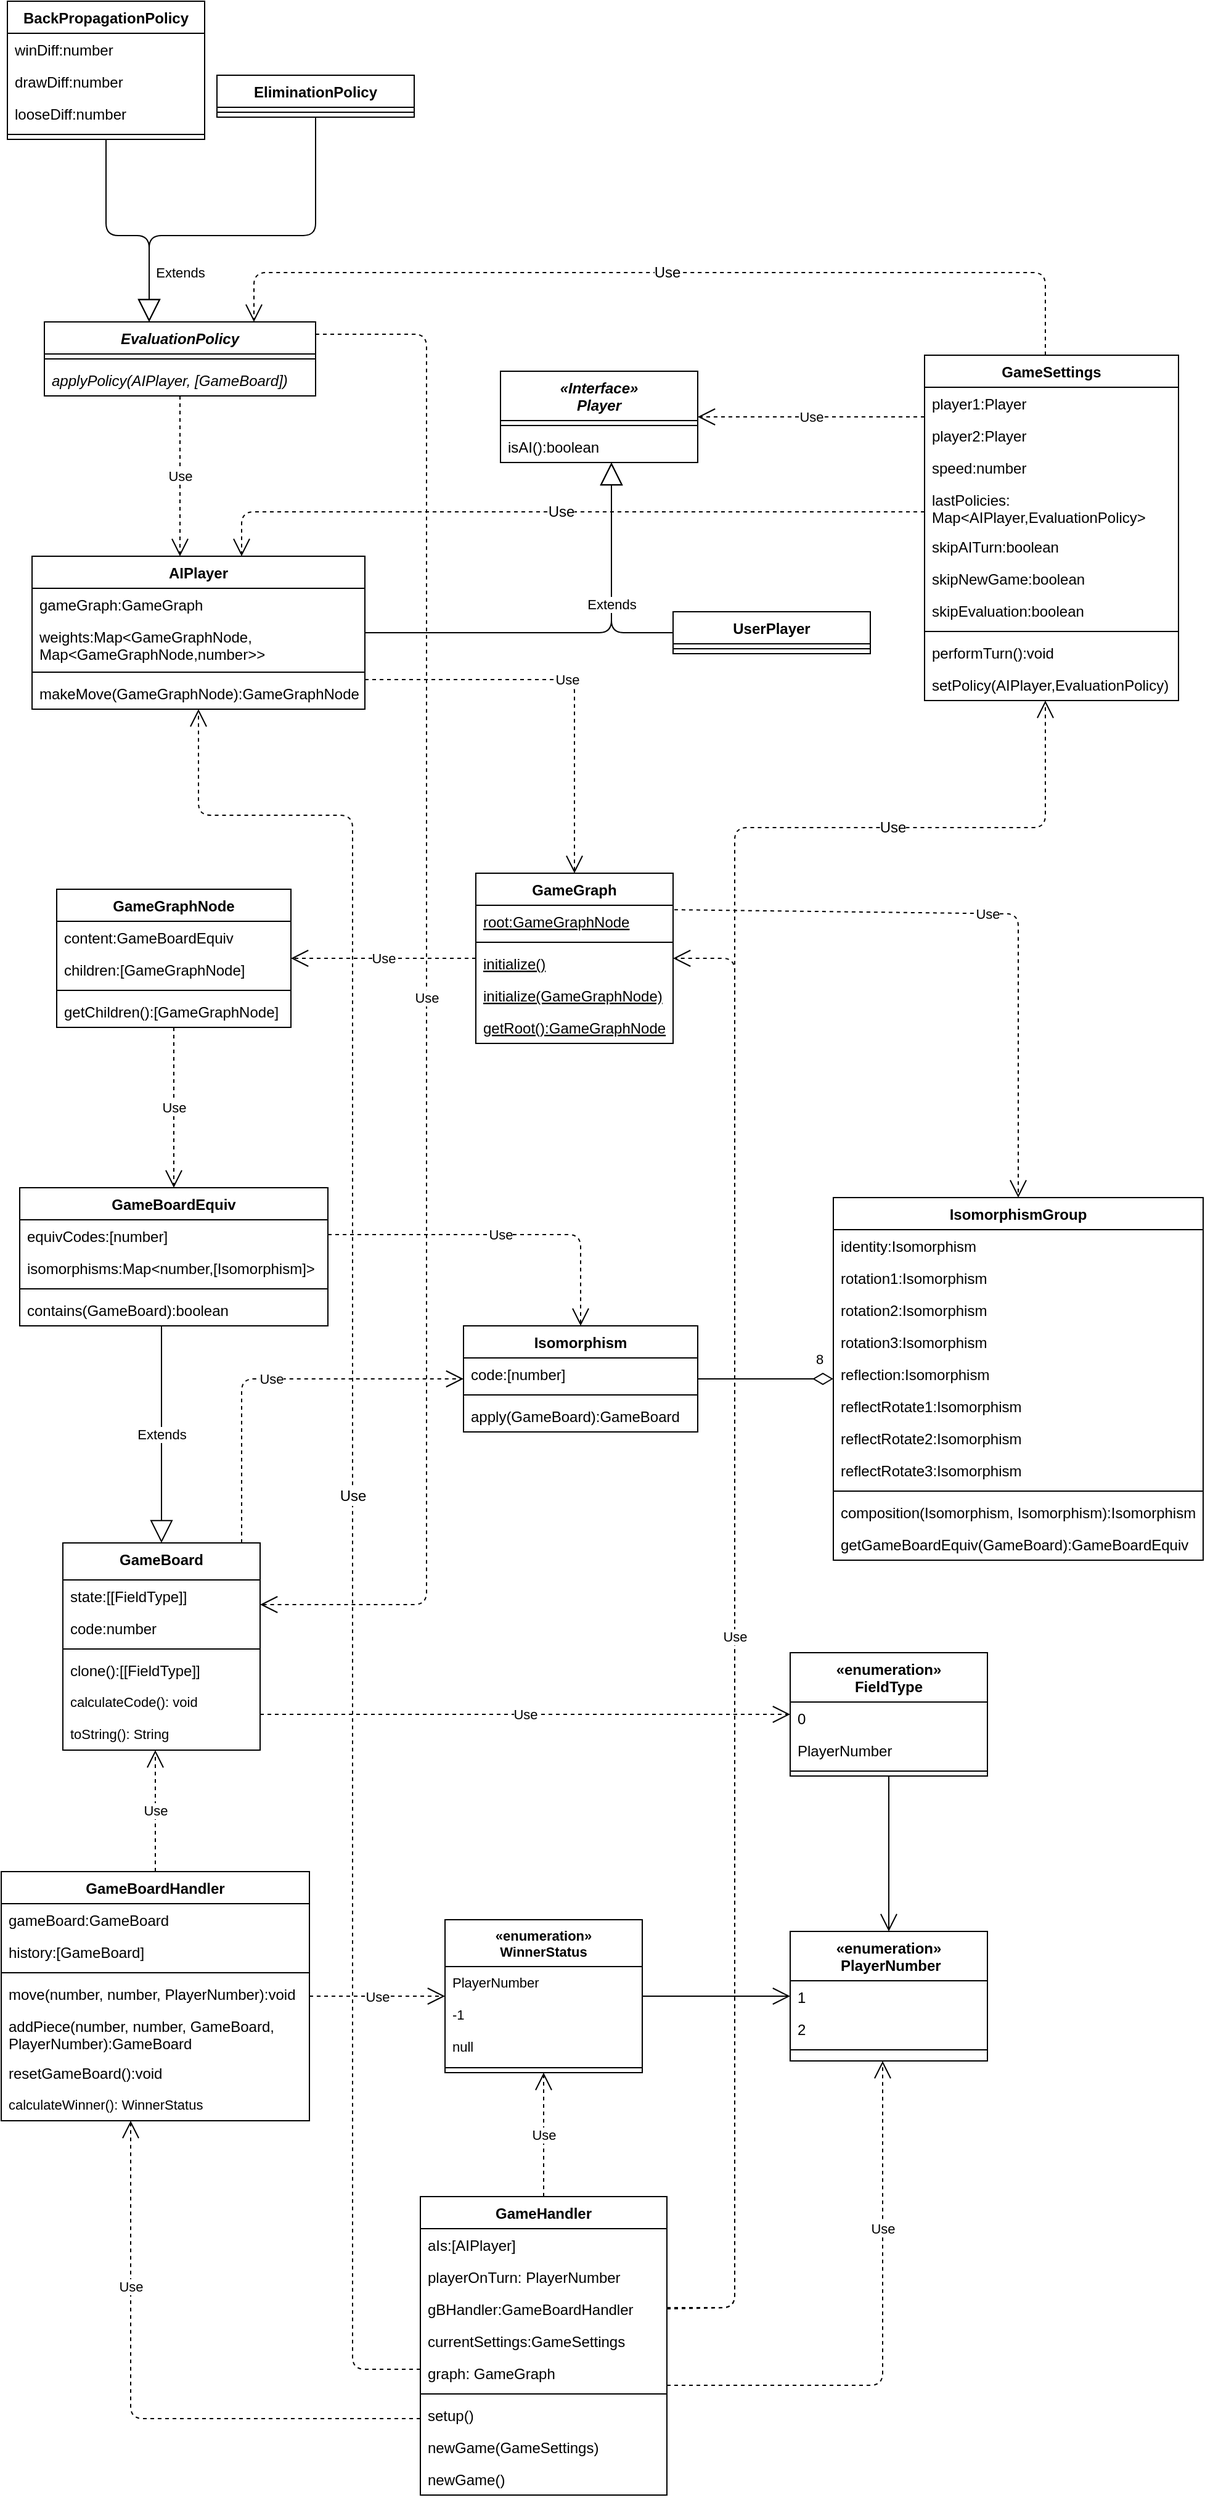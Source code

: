 <mxfile>
    <diagram id="C5RBs43oDa-KdzZeNtuy" name="Page-1">
        <mxGraphModel dx="1131" dy="623" grid="1" gridSize="10" guides="1" tooltips="1" connect="1" arrows="1" fold="1" page="1" pageScale="1" pageWidth="1000" pageHeight="1169" math="0" shadow="0">
            <root>
                <mxCell id="WIyWlLk6GJQsqaUBKTNV-0"/>
                <mxCell id="WIyWlLk6GJQsqaUBKTNV-1" parent="WIyWlLk6GJQsqaUBKTNV-0"/>
                <mxCell id="5" value="GameBoard" style="swimlane;fontStyle=1;align=center;verticalAlign=top;childLayout=stackLayout;horizontal=1;startSize=30;horizontalStack=0;resizeParent=1;resizeLast=0;collapsible=1;marginBottom=0;rounded=0;shadow=0;strokeWidth=1;" parent="WIyWlLk6GJQsqaUBKTNV-1" vertex="1">
                    <mxGeometry x="65" y="1280" width="160" height="168" as="geometry">
                        <mxRectangle x="120" y="360" width="160" height="26" as="alternateBounds"/>
                    </mxGeometry>
                </mxCell>
                <mxCell id="6" value="state:[[FieldType]]" style="text;align=left;verticalAlign=top;spacingLeft=4;spacingRight=4;overflow=hidden;rotatable=0;points=[[0,0.5],[1,0.5]];portConstraint=eastwest;rounded=0;" parent="5" vertex="1">
                    <mxGeometry y="30" width="160" height="26" as="geometry"/>
                </mxCell>
                <mxCell id="7" value="code:number" style="text;align=left;verticalAlign=top;spacingLeft=4;spacingRight=4;overflow=hidden;rotatable=0;points=[[0,0.5],[1,0.5]];portConstraint=eastwest;rounded=0;shadow=0;html=0;" parent="5" vertex="1">
                    <mxGeometry y="56" width="160" height="26" as="geometry"/>
                </mxCell>
                <mxCell id="8" value="" style="line;html=1;strokeWidth=1;align=left;verticalAlign=middle;spacingTop=-1;spacingLeft=3;spacingRight=3;rotatable=0;labelPosition=right;points=[];portConstraint=eastwest;rounded=0;" parent="5" vertex="1">
                    <mxGeometry y="82" width="160" height="8" as="geometry"/>
                </mxCell>
                <mxCell id="9" value="clone():[[FieldType]]" style="text;align=left;verticalAlign=top;spacingLeft=4;spacingRight=4;overflow=hidden;rotatable=0;points=[[0,0.5],[1,0.5]];portConstraint=eastwest;fontStyle=0;rounded=0;" parent="5" vertex="1">
                    <mxGeometry y="90" width="160" height="26" as="geometry"/>
                </mxCell>
                <mxCell id="82" value="calculateCode(): void" style="text;strokeColor=none;fillColor=none;align=left;verticalAlign=top;spacingLeft=4;spacingRight=4;overflow=hidden;rotatable=0;points=[[0,0.5],[1,0.5]];portConstraint=eastwest;fontFamily=Helvetica;fontSize=11;fontColor=default;rounded=0;" parent="5" vertex="1">
                    <mxGeometry y="116" width="160" height="26" as="geometry"/>
                </mxCell>
                <mxCell id="83" value="toString(): String" style="text;strokeColor=none;fillColor=none;align=left;verticalAlign=top;spacingLeft=4;spacingRight=4;overflow=hidden;rotatable=0;points=[[0,0.5],[1,0.5]];portConstraint=eastwest;fontFamily=Helvetica;fontSize=11;fontColor=default;rounded=0;" parent="5" vertex="1">
                    <mxGeometry y="142" width="160" height="26" as="geometry"/>
                </mxCell>
                <mxCell id="10" value="GameBoardHandler" style="swimlane;fontStyle=1;align=center;verticalAlign=top;childLayout=stackLayout;horizontal=1;startSize=26;horizontalStack=0;resizeParent=1;resizeLast=0;collapsible=1;marginBottom=0;rounded=0;shadow=0;strokeWidth=1;" parent="WIyWlLk6GJQsqaUBKTNV-1" vertex="1">
                    <mxGeometry x="15" y="1546.5" width="250" height="202" as="geometry">
                        <mxRectangle x="120" y="360" width="160" height="26" as="alternateBounds"/>
                    </mxGeometry>
                </mxCell>
                <mxCell id="11" value="gameBoard:GameBoard" style="text;align=left;verticalAlign=top;spacingLeft=4;spacingRight=4;overflow=hidden;rotatable=0;points=[[0,0.5],[1,0.5]];portConstraint=eastwest;rounded=0;" parent="10" vertex="1">
                    <mxGeometry y="26" width="250" height="26" as="geometry"/>
                </mxCell>
                <mxCell id="12" value="history:[GameBoard]" style="text;align=left;verticalAlign=top;spacingLeft=4;spacingRight=4;overflow=hidden;rotatable=0;points=[[0,0.5],[1,0.5]];portConstraint=eastwest;rounded=0;shadow=0;html=0;" parent="10" vertex="1">
                    <mxGeometry y="52" width="250" height="26" as="geometry"/>
                </mxCell>
                <mxCell id="13" value="" style="line;html=1;strokeWidth=1;align=left;verticalAlign=middle;spacingTop=-1;spacingLeft=3;spacingRight=3;rotatable=0;labelPosition=right;points=[];portConstraint=eastwest;rounded=0;" parent="10" vertex="1">
                    <mxGeometry y="78" width="250" height="8" as="geometry"/>
                </mxCell>
                <mxCell id="14" value="move(number, number, PlayerNumber):void" style="text;align=left;verticalAlign=top;spacingLeft=4;spacingRight=4;overflow=hidden;rotatable=0;points=[[0,0.5],[1,0.5]];portConstraint=eastwest;fontStyle=0;rounded=0;" parent="10" vertex="1">
                    <mxGeometry y="86" width="250" height="26" as="geometry"/>
                </mxCell>
                <mxCell id="37" value="addPiece(number, number, GameBoard, &#10;PlayerNumber):GameBoard" style="text;strokeColor=none;fillColor=none;align=left;verticalAlign=top;spacingLeft=4;spacingRight=4;overflow=hidden;rotatable=0;points=[[0,0.5],[1,0.5]];portConstraint=eastwest;rounded=0;" parent="10" vertex="1">
                    <mxGeometry y="112" width="250" height="38" as="geometry"/>
                </mxCell>
                <mxCell id="38" value="resetGameBoard():void" style="text;strokeColor=none;fillColor=none;align=left;verticalAlign=top;spacingLeft=4;spacingRight=4;overflow=hidden;rotatable=0;points=[[0,0.5],[1,0.5]];portConstraint=eastwest;rounded=0;" parent="10" vertex="1">
                    <mxGeometry y="150" width="250" height="26" as="geometry"/>
                </mxCell>
                <mxCell id="84" value="calculateWinner(): WinnerStatus" style="text;strokeColor=none;fillColor=none;align=left;verticalAlign=top;spacingLeft=4;spacingRight=4;overflow=hidden;rotatable=0;points=[[0,0.5],[1,0.5]];portConstraint=eastwest;fontFamily=Helvetica;fontSize=11;fontColor=default;rounded=0;" parent="10" vertex="1">
                    <mxGeometry y="176" width="250" height="26" as="geometry"/>
                </mxCell>
                <mxCell id="21" value="«enumeration»&#10; PlayerNumber" style="swimlane;fontStyle=1;align=center;verticalAlign=top;childLayout=stackLayout;horizontal=1;startSize=40;horizontalStack=0;resizeParent=1;resizeLast=0;collapsible=1;marginBottom=0;rounded=0;shadow=0;strokeWidth=1;" parent="WIyWlLk6GJQsqaUBKTNV-1" vertex="1">
                    <mxGeometry x="655" y="1595" width="160" height="105" as="geometry">
                        <mxRectangle x="120" y="360" width="160" height="26" as="alternateBounds"/>
                    </mxGeometry>
                </mxCell>
                <mxCell id="22" value="1" style="text;align=left;verticalAlign=top;spacingLeft=4;spacingRight=4;overflow=hidden;rotatable=0;points=[[0,0.5],[1,0.5]];portConstraint=eastwest;rounded=0;" parent="21" vertex="1">
                    <mxGeometry y="40" width="160" height="26" as="geometry"/>
                </mxCell>
                <mxCell id="23" value="2" style="text;align=left;verticalAlign=top;spacingLeft=4;spacingRight=4;overflow=hidden;rotatable=0;points=[[0,0.5],[1,0.5]];portConstraint=eastwest;rounded=0;shadow=0;html=0;" parent="21" vertex="1">
                    <mxGeometry y="66" width="160" height="26" as="geometry"/>
                </mxCell>
                <mxCell id="24" value="" style="line;html=1;strokeWidth=1;align=left;verticalAlign=middle;spacingTop=-1;spacingLeft=3;spacingRight=3;rotatable=0;labelPosition=right;points=[];portConstraint=eastwest;rounded=0;" parent="21" vertex="1">
                    <mxGeometry y="92" width="160" height="8" as="geometry"/>
                </mxCell>
                <mxCell id="45" value="«enumeration»&#10;FieldType" style="swimlane;fontStyle=1;align=center;verticalAlign=top;childLayout=stackLayout;horizontal=1;startSize=40;horizontalStack=0;resizeParent=1;resizeParentMax=0;resizeLast=0;collapsible=1;marginBottom=0;rounded=0;" parent="WIyWlLk6GJQsqaUBKTNV-1" vertex="1">
                    <mxGeometry x="655" y="1369" width="160" height="100" as="geometry"/>
                </mxCell>
                <mxCell id="49" value="0" style="text;strokeColor=none;fillColor=none;align=left;verticalAlign=top;spacingLeft=4;spacingRight=4;overflow=hidden;rotatable=0;points=[[0,0.5],[1,0.5]];portConstraint=eastwest;rounded=0;" parent="45" vertex="1">
                    <mxGeometry y="40" width="160" height="26" as="geometry"/>
                </mxCell>
                <mxCell id="46" value="PlayerNumber" style="text;strokeColor=none;fillColor=none;align=left;verticalAlign=top;spacingLeft=4;spacingRight=4;overflow=hidden;rotatable=0;points=[[0,0.5],[1,0.5]];portConstraint=eastwest;rounded=0;" parent="45" vertex="1">
                    <mxGeometry y="66" width="160" height="26" as="geometry"/>
                </mxCell>
                <mxCell id="47" value="" style="line;strokeWidth=1;fillColor=none;align=left;verticalAlign=middle;spacingTop=-1;spacingLeft=3;spacingRight=3;rotatable=0;labelPosition=right;points=[];portConstraint=eastwest;strokeColor=inherit;rounded=0;" parent="45" vertex="1">
                    <mxGeometry y="92" width="160" height="8" as="geometry"/>
                </mxCell>
                <mxCell id="50" value="Use" style="endArrow=open;endSize=12;dashed=1;html=1;edgeStyle=orthogonalEdgeStyle;rounded=0;" parent="WIyWlLk6GJQsqaUBKTNV-1" source="10" target="5" edge="1">
                    <mxGeometry width="160" relative="1" as="geometry">
                        <mxPoint x="325" y="1695" as="sourcePoint"/>
                        <mxPoint x="485" y="1695" as="targetPoint"/>
                        <Array as="points">
                            <mxPoint x="180" y="1393"/>
                        </Array>
                    </mxGeometry>
                </mxCell>
                <mxCell id="51" value="Use" style="endArrow=open;endSize=12;dashed=1;html=1;edgeStyle=orthogonalEdgeStyle;rounded=1;" parent="WIyWlLk6GJQsqaUBKTNV-1" source="5" target="45" edge="1">
                    <mxGeometry width="160" relative="1" as="geometry">
                        <mxPoint x="325" y="1695" as="sourcePoint"/>
                        <mxPoint x="485" y="1695" as="targetPoint"/>
                        <Array as="points">
                            <mxPoint x="320" y="1419"/>
                            <mxPoint x="320" y="1419"/>
                        </Array>
                    </mxGeometry>
                </mxCell>
                <mxCell id="53" value="«enumeration»&#10;WinnerStatus" style="swimlane;fontStyle=1;align=center;verticalAlign=top;childLayout=stackLayout;horizontal=1;startSize=38;horizontalStack=0;resizeParent=1;resizeParentMax=0;resizeLast=0;collapsible=1;marginBottom=0;fontFamily=Helvetica;fontSize=11;fontColor=default;rounded=0;" parent="WIyWlLk6GJQsqaUBKTNV-1" vertex="1">
                    <mxGeometry x="375" y="1585.5" width="160" height="124" as="geometry"/>
                </mxCell>
                <mxCell id="54" value="PlayerNumber" style="text;strokeColor=none;fillColor=none;align=left;verticalAlign=top;spacingLeft=4;spacingRight=4;overflow=hidden;rotatable=0;points=[[0,0.5],[1,0.5]];portConstraint=eastwest;fontFamily=Helvetica;fontSize=11;fontColor=default;rounded=0;" parent="53" vertex="1">
                    <mxGeometry y="38" width="160" height="26" as="geometry"/>
                </mxCell>
                <mxCell id="57" value="-1" style="text;strokeColor=none;fillColor=none;align=left;verticalAlign=top;spacingLeft=4;spacingRight=4;overflow=hidden;rotatable=0;points=[[0,0.5],[1,0.5]];portConstraint=eastwest;fontFamily=Helvetica;fontSize=11;fontColor=default;rounded=0;" parent="53" vertex="1">
                    <mxGeometry y="64" width="160" height="26" as="geometry"/>
                </mxCell>
                <mxCell id="56" value="null" style="text;strokeColor=none;fillColor=none;align=left;verticalAlign=top;spacingLeft=4;spacingRight=4;overflow=hidden;rotatable=0;points=[[0,0.5],[1,0.5]];portConstraint=eastwest;fontFamily=Helvetica;fontSize=11;fontColor=default;rounded=0;" parent="53" vertex="1">
                    <mxGeometry y="90" width="160" height="26" as="geometry"/>
                </mxCell>
                <mxCell id="55" value="" style="line;strokeWidth=1;fillColor=none;align=left;verticalAlign=middle;spacingTop=-1;spacingLeft=3;spacingRight=3;rotatable=0;labelPosition=right;points=[];portConstraint=eastwest;strokeColor=inherit;fontFamily=Helvetica;fontSize=11;fontColor=default;rounded=0;" parent="53" vertex="1">
                    <mxGeometry y="116" width="160" height="8" as="geometry"/>
                </mxCell>
                <mxCell id="59" value="Use" style="endArrow=open;endSize=12;dashed=1;html=1;rounded=1;labelBackgroundColor=default;strokeColor=default;fontFamily=Helvetica;fontSize=11;fontColor=default;shape=connector;edgeStyle=elbowEdgeStyle;" parent="WIyWlLk6GJQsqaUBKTNV-1" source="10" target="53" edge="1">
                    <mxGeometry width="160" relative="1" as="geometry">
                        <mxPoint x="325" y="1695" as="sourcePoint"/>
                        <mxPoint x="485" y="1695" as="targetPoint"/>
                    </mxGeometry>
                </mxCell>
                <mxCell id="78" value="Use" style="endArrow=open;endSize=12;dashed=1;html=1;rounded=1;labelBackgroundColor=default;strokeColor=default;fontFamily=Helvetica;fontSize=11;fontColor=default;shape=connector;edgeStyle=elbowEdgeStyle;" parent="WIyWlLk6GJQsqaUBKTNV-1" source="173" target="10" edge="1">
                    <mxGeometry x="0.438" width="160" relative="1" as="geometry">
                        <mxPoint x="360.0" y="1895" as="sourcePoint"/>
                        <mxPoint x="495" y="1905" as="targetPoint"/>
                        <Array as="points">
                            <mxPoint x="120" y="1990"/>
                        </Array>
                        <mxPoint as="offset"/>
                    </mxGeometry>
                </mxCell>
                <mxCell id="79" value="Use" style="endArrow=open;endSize=12;dashed=1;html=1;rounded=0;labelBackgroundColor=default;strokeColor=default;fontFamily=Helvetica;fontSize=11;fontColor=default;shape=connector;" parent="WIyWlLk6GJQsqaUBKTNV-1" source="173" target="53" edge="1">
                    <mxGeometry width="160" relative="1" as="geometry">
                        <mxPoint x="455.0" y="1805" as="sourcePoint"/>
                        <mxPoint x="625" y="1905" as="targetPoint"/>
                    </mxGeometry>
                </mxCell>
                <mxCell id="80" value="Use" style="endArrow=open;endSize=12;dashed=1;html=1;rounded=1;labelBackgroundColor=default;strokeColor=default;fontFamily=Helvetica;fontSize=11;fontColor=default;shape=connector;edgeStyle=elbowEdgeStyle;" parent="WIyWlLk6GJQsqaUBKTNV-1" source="173" target="21" edge="1">
                    <mxGeometry x="0.378" width="160" relative="1" as="geometry">
                        <mxPoint x="550.0" y="1865" as="sourcePoint"/>
                        <mxPoint x="805" y="1865" as="targetPoint"/>
                        <Array as="points">
                            <mxPoint x="730" y="1963"/>
                            <mxPoint x="740" y="1810"/>
                        </Array>
                        <mxPoint as="offset"/>
                    </mxGeometry>
                </mxCell>
                <mxCell id="85" value="Isomorphism" style="swimlane;fontStyle=1;align=center;verticalAlign=top;childLayout=stackLayout;horizontal=1;startSize=26;horizontalStack=0;resizeParent=1;resizeParentMax=0;resizeLast=0;collapsible=1;marginBottom=0;rounded=0;" parent="WIyWlLk6GJQsqaUBKTNV-1" vertex="1">
                    <mxGeometry x="390" y="1104" width="190" height="86" as="geometry"/>
                </mxCell>
                <mxCell id="86" value="code:[number]" style="text;strokeColor=none;fillColor=none;align=left;verticalAlign=top;spacingLeft=4;spacingRight=4;overflow=hidden;rotatable=0;points=[[0,0.5],[1,0.5]];portConstraint=eastwest;rounded=0;" parent="85" vertex="1">
                    <mxGeometry y="26" width="190" height="26" as="geometry"/>
                </mxCell>
                <mxCell id="87" value="" style="line;strokeWidth=1;fillColor=none;align=left;verticalAlign=middle;spacingTop=-1;spacingLeft=3;spacingRight=3;rotatable=0;labelPosition=right;points=[];portConstraint=eastwest;strokeColor=inherit;rounded=0;" parent="85" vertex="1">
                    <mxGeometry y="52" width="190" height="8" as="geometry"/>
                </mxCell>
                <mxCell id="88" value="apply(GameBoard):GameBoard" style="text;strokeColor=none;fillColor=none;align=left;verticalAlign=top;spacingLeft=4;spacingRight=4;overflow=hidden;rotatable=0;points=[[0,0.5],[1,0.5]];portConstraint=eastwest;rounded=0;" parent="85" vertex="1">
                    <mxGeometry y="60" width="190" height="26" as="geometry"/>
                </mxCell>
                <mxCell id="89" value="Use" style="endArrow=open;endSize=12;dashed=1;html=1;rounded=1;edgeStyle=elbowEdgeStyle;" parent="WIyWlLk6GJQsqaUBKTNV-1" source="5" target="85" edge="1">
                    <mxGeometry width="160" relative="1" as="geometry">
                        <mxPoint x="415" y="1170" as="sourcePoint"/>
                        <mxPoint x="575" y="1170" as="targetPoint"/>
                        <Array as="points">
                            <mxPoint x="210" y="1230"/>
                        </Array>
                    </mxGeometry>
                </mxCell>
                <mxCell id="90" value="IsomorphismGroup" style="swimlane;fontStyle=1;align=center;verticalAlign=top;childLayout=stackLayout;horizontal=1;startSize=26;horizontalStack=0;resizeParent=1;resizeParentMax=0;resizeLast=0;collapsible=1;marginBottom=0;rounded=0;" parent="WIyWlLk6GJQsqaUBKTNV-1" vertex="1">
                    <mxGeometry x="690" y="1000" width="300" height="294" as="geometry"/>
                </mxCell>
                <mxCell id="91" value="identity:Isomorphism" style="text;strokeColor=none;fillColor=none;align=left;verticalAlign=top;spacingLeft=4;spacingRight=4;overflow=hidden;rotatable=0;points=[[0,0.5],[1,0.5]];portConstraint=eastwest;rounded=0;" parent="90" vertex="1">
                    <mxGeometry y="26" width="300" height="26" as="geometry"/>
                </mxCell>
                <mxCell id="99" value="rotation1:Isomorphism" style="text;strokeColor=none;fillColor=none;align=left;verticalAlign=top;spacingLeft=4;spacingRight=4;overflow=hidden;rotatable=0;points=[[0,0.5],[1,0.5]];portConstraint=eastwest;rounded=0;" parent="90" vertex="1">
                    <mxGeometry y="52" width="300" height="26" as="geometry"/>
                </mxCell>
                <mxCell id="104" value="rotation2:Isomorphism" style="text;strokeColor=none;fillColor=none;align=left;verticalAlign=top;spacingLeft=4;spacingRight=4;overflow=hidden;rotatable=0;points=[[0,0.5],[1,0.5]];portConstraint=eastwest;rounded=0;" parent="90" vertex="1">
                    <mxGeometry y="78" width="300" height="26" as="geometry"/>
                </mxCell>
                <mxCell id="101" value="rotation3:Isomorphism" style="text;strokeColor=none;fillColor=none;align=left;verticalAlign=top;spacingLeft=4;spacingRight=4;overflow=hidden;rotatable=0;points=[[0,0.5],[1,0.5]];portConstraint=eastwest;rounded=0;" parent="90" vertex="1">
                    <mxGeometry y="104" width="300" height="26" as="geometry"/>
                </mxCell>
                <mxCell id="98" value="reflection:Isomorphism" style="text;strokeColor=none;fillColor=none;align=left;verticalAlign=top;spacingLeft=4;spacingRight=4;overflow=hidden;rotatable=0;points=[[0,0.5],[1,0.5]];portConstraint=eastwest;rounded=0;" parent="90" vertex="1">
                    <mxGeometry y="130" width="300" height="26" as="geometry"/>
                </mxCell>
                <mxCell id="100" value="reflectRotate1:Isomorphism" style="text;strokeColor=none;fillColor=none;align=left;verticalAlign=top;spacingLeft=4;spacingRight=4;overflow=hidden;rotatable=0;points=[[0,0.5],[1,0.5]];portConstraint=eastwest;rounded=0;" parent="90" vertex="1">
                    <mxGeometry y="156" width="300" height="26" as="geometry"/>
                </mxCell>
                <mxCell id="103" value="reflectRotate2:Isomorphism" style="text;strokeColor=none;fillColor=none;align=left;verticalAlign=top;spacingLeft=4;spacingRight=4;overflow=hidden;rotatable=0;points=[[0,0.5],[1,0.5]];portConstraint=eastwest;rounded=0;" parent="90" vertex="1">
                    <mxGeometry y="182" width="300" height="26" as="geometry"/>
                </mxCell>
                <mxCell id="102" value="reflectRotate3:Isomorphism" style="text;strokeColor=none;fillColor=none;align=left;verticalAlign=top;spacingLeft=4;spacingRight=4;overflow=hidden;rotatable=0;points=[[0,0.5],[1,0.5]];portConstraint=eastwest;rounded=0;" parent="90" vertex="1">
                    <mxGeometry y="208" width="300" height="26" as="geometry"/>
                </mxCell>
                <mxCell id="92" value="" style="line;strokeWidth=1;fillColor=none;align=left;verticalAlign=middle;spacingTop=-1;spacingLeft=3;spacingRight=3;rotatable=0;labelPosition=right;points=[];portConstraint=eastwest;strokeColor=inherit;rounded=0;" parent="90" vertex="1">
                    <mxGeometry y="234" width="300" height="8" as="geometry"/>
                </mxCell>
                <mxCell id="93" value="composition(Isomorphism, Isomorphism):Isomorphism" style="text;strokeColor=none;fillColor=none;align=left;verticalAlign=top;spacingLeft=4;spacingRight=4;overflow=hidden;rotatable=0;points=[[0,0.5],[1,0.5]];portConstraint=eastwest;rounded=0;" parent="90" vertex="1">
                    <mxGeometry y="242" width="300" height="26" as="geometry"/>
                </mxCell>
                <mxCell id="105" value="getGameBoardEquiv(GameBoard):GameBoardEquiv" style="text;strokeColor=none;fillColor=none;align=left;verticalAlign=top;spacingLeft=4;spacingRight=4;overflow=hidden;rotatable=0;points=[[0,0.5],[1,0.5]];portConstraint=eastwest;rounded=0;" parent="90" vertex="1">
                    <mxGeometry y="268" width="300" height="26" as="geometry"/>
                </mxCell>
                <mxCell id="106" value="8" style="endArrow=none;html=1;endSize=12;startArrow=diamondThin;startSize=14;startFill=0;edgeStyle=elbowEdgeStyle;align=left;verticalAlign=bottom;rounded=0;endFill=0;" parent="WIyWlLk6GJQsqaUBKTNV-1" source="90" target="85" edge="1">
                    <mxGeometry x="-0.704" y="-7" relative="1" as="geometry">
                        <mxPoint x="525" y="1220" as="sourcePoint"/>
                        <mxPoint x="685" y="1220" as="targetPoint"/>
                        <mxPoint as="offset"/>
                    </mxGeometry>
                </mxCell>
                <mxCell id="107" value="GameBoardEquiv" style="swimlane;fontStyle=1;align=center;verticalAlign=top;childLayout=stackLayout;horizontal=1;startSize=26;horizontalStack=0;resizeParent=1;resizeParentMax=0;resizeLast=0;collapsible=1;marginBottom=0;" parent="WIyWlLk6GJQsqaUBKTNV-1" vertex="1">
                    <mxGeometry x="30" y="992" width="250" height="112" as="geometry"/>
                </mxCell>
                <mxCell id="108" value="equivCodes:[number]" style="text;strokeColor=none;fillColor=none;align=left;verticalAlign=top;spacingLeft=4;spacingRight=4;overflow=hidden;rotatable=0;points=[[0,0.5],[1,0.5]];portConstraint=eastwest;" parent="107" vertex="1">
                    <mxGeometry y="26" width="250" height="26" as="geometry"/>
                </mxCell>
                <mxCell id="109" value="isomorphisms:Map&lt;number,[Isomorphism]&gt;" style="text;strokeColor=none;fillColor=none;align=left;verticalAlign=top;spacingLeft=4;spacingRight=4;overflow=hidden;rotatable=0;points=[[0,0.5],[1,0.5]];portConstraint=eastwest;" parent="107" vertex="1">
                    <mxGeometry y="52" width="250" height="26" as="geometry"/>
                </mxCell>
                <mxCell id="110" value="" style="line;strokeWidth=1;fillColor=none;align=left;verticalAlign=middle;spacingTop=-1;spacingLeft=3;spacingRight=3;rotatable=0;labelPosition=right;points=[];portConstraint=eastwest;strokeColor=inherit;" parent="107" vertex="1">
                    <mxGeometry y="78" width="250" height="8" as="geometry"/>
                </mxCell>
                <mxCell id="111" value="contains(GameBoard):boolean" style="text;strokeColor=none;fillColor=none;align=left;verticalAlign=top;spacingLeft=4;spacingRight=4;overflow=hidden;rotatable=0;points=[[0,0.5],[1,0.5]];portConstraint=eastwest;" parent="107" vertex="1">
                    <mxGeometry y="86" width="250" height="26" as="geometry"/>
                </mxCell>
                <mxCell id="112" value="Extends" style="endArrow=block;endSize=16;endFill=0;html=1;edgeStyle=elbowEdgeStyle;" parent="WIyWlLk6GJQsqaUBKTNV-1" source="107" target="5" edge="1">
                    <mxGeometry width="160" relative="1" as="geometry">
                        <mxPoint x="460" y="1130" as="sourcePoint"/>
                        <mxPoint x="620" y="1130" as="targetPoint"/>
                    </mxGeometry>
                </mxCell>
                <mxCell id="113" value="Use" style="endArrow=open;endSize=12;dashed=1;html=1;edgeStyle=elbowEdgeStyle;" parent="WIyWlLk6GJQsqaUBKTNV-1" source="107" target="85" edge="1">
                    <mxGeometry width="160" relative="1" as="geometry">
                        <mxPoint x="460" y="1130" as="sourcePoint"/>
                        <mxPoint x="620" y="1130" as="targetPoint"/>
                        <Array as="points">
                            <mxPoint x="485" y="1030"/>
                        </Array>
                    </mxGeometry>
                </mxCell>
                <mxCell id="114" value="GameGraphNode" style="swimlane;fontStyle=1;align=center;verticalAlign=top;childLayout=stackLayout;horizontal=1;startSize=26;horizontalStack=0;resizeParent=1;resizeParentMax=0;resizeLast=0;collapsible=1;marginBottom=0;" parent="WIyWlLk6GJQsqaUBKTNV-1" vertex="1">
                    <mxGeometry x="60" y="750" width="190" height="112" as="geometry"/>
                </mxCell>
                <mxCell id="115" value="content:GameBoardEquiv" style="text;strokeColor=none;fillColor=none;align=left;verticalAlign=top;spacingLeft=4;spacingRight=4;overflow=hidden;rotatable=0;points=[[0,0.5],[1,0.5]];portConstraint=eastwest;" parent="114" vertex="1">
                    <mxGeometry y="26" width="190" height="26" as="geometry"/>
                </mxCell>
                <mxCell id="116" value="children:[GameGraphNode]" style="text;strokeColor=none;fillColor=none;align=left;verticalAlign=top;spacingLeft=4;spacingRight=4;overflow=hidden;rotatable=0;points=[[0,0.5],[1,0.5]];portConstraint=eastwest;" parent="114" vertex="1">
                    <mxGeometry y="52" width="190" height="26" as="geometry"/>
                </mxCell>
                <mxCell id="117" value="" style="line;strokeWidth=1;fillColor=none;align=left;verticalAlign=middle;spacingTop=-1;spacingLeft=3;spacingRight=3;rotatable=0;labelPosition=right;points=[];portConstraint=eastwest;strokeColor=inherit;" parent="114" vertex="1">
                    <mxGeometry y="78" width="190" height="8" as="geometry"/>
                </mxCell>
                <mxCell id="118" value="getChildren():[GameGraphNode]" style="text;strokeColor=none;fillColor=none;align=left;verticalAlign=top;spacingLeft=4;spacingRight=4;overflow=hidden;rotatable=0;points=[[0,0.5],[1,0.5]];portConstraint=eastwest;" parent="114" vertex="1">
                    <mxGeometry y="86" width="190" height="26" as="geometry"/>
                </mxCell>
                <mxCell id="119" value="Use" style="endArrow=open;endSize=12;dashed=1;html=1;" parent="WIyWlLk6GJQsqaUBKTNV-1" source="114" target="107" edge="1">
                    <mxGeometry width="160" relative="1" as="geometry">
                        <mxPoint x="350" y="760" as="sourcePoint"/>
                        <mxPoint x="510" y="760" as="targetPoint"/>
                    </mxGeometry>
                </mxCell>
                <mxCell id="120" value="GameGraph" style="swimlane;fontStyle=1;align=center;verticalAlign=top;childLayout=stackLayout;horizontal=1;startSize=26;horizontalStack=0;resizeParent=1;resizeParentMax=0;resizeLast=0;collapsible=1;marginBottom=0;" parent="WIyWlLk6GJQsqaUBKTNV-1" vertex="1">
                    <mxGeometry x="400" y="737" width="160" height="138" as="geometry"/>
                </mxCell>
                <mxCell id="121" value="root:GameGraphNode" style="text;strokeColor=none;fillColor=none;align=left;verticalAlign=top;spacingLeft=4;spacingRight=4;overflow=hidden;rotatable=0;points=[[0,0.5],[1,0.5]];portConstraint=eastwest;fontStyle=4" parent="120" vertex="1">
                    <mxGeometry y="26" width="160" height="26" as="geometry"/>
                </mxCell>
                <mxCell id="122" value="" style="line;strokeWidth=1;fillColor=none;align=left;verticalAlign=middle;spacingTop=-1;spacingLeft=3;spacingRight=3;rotatable=0;labelPosition=right;points=[];portConstraint=eastwest;strokeColor=inherit;" parent="120" vertex="1">
                    <mxGeometry y="52" width="160" height="8" as="geometry"/>
                </mxCell>
                <mxCell id="123" value="initialize()" style="text;strokeColor=none;fillColor=none;align=left;verticalAlign=top;spacingLeft=4;spacingRight=4;overflow=hidden;rotatable=0;points=[[0,0.5],[1,0.5]];portConstraint=eastwest;fontStyle=4" parent="120" vertex="1">
                    <mxGeometry y="60" width="160" height="26" as="geometry"/>
                </mxCell>
                <mxCell id="124" value="initialize(GameGraphNode)" style="text;strokeColor=none;fillColor=none;align=left;verticalAlign=top;spacingLeft=4;spacingRight=4;overflow=hidden;rotatable=0;points=[[0,0.5],[1,0.5]];portConstraint=eastwest;fontStyle=4" parent="120" vertex="1">
                    <mxGeometry y="86" width="160" height="26" as="geometry"/>
                </mxCell>
                <mxCell id="125" value="getRoot():GameGraphNode" style="text;strokeColor=none;fillColor=none;align=left;verticalAlign=top;spacingLeft=4;spacingRight=4;overflow=hidden;rotatable=0;points=[[0,0.5],[1,0.5]];portConstraint=eastwest;fontStyle=4" parent="120" vertex="1">
                    <mxGeometry y="112" width="160" height="26" as="geometry"/>
                </mxCell>
                <mxCell id="127" value="AIPlayer" style="swimlane;fontStyle=1;align=center;verticalAlign=top;childLayout=stackLayout;horizontal=1;startSize=26;horizontalStack=0;resizeParent=1;resizeParentMax=0;resizeLast=0;collapsible=1;marginBottom=0;" parent="WIyWlLk6GJQsqaUBKTNV-1" vertex="1">
                    <mxGeometry x="40" y="480" width="270" height="124" as="geometry"/>
                </mxCell>
                <mxCell id="128" value="gameGraph:GameGraph" style="text;strokeColor=none;fillColor=none;align=left;verticalAlign=top;spacingLeft=4;spacingRight=4;overflow=hidden;rotatable=0;points=[[0,0.5],[1,0.5]];portConstraint=eastwest;" parent="127" vertex="1">
                    <mxGeometry y="26" width="270" height="26" as="geometry"/>
                </mxCell>
                <mxCell id="129" value="weights:Map&lt;GameGraphNode,&#10;Map&lt;GameGraphNode,number&gt;&gt;" style="text;strokeColor=none;fillColor=none;align=left;verticalAlign=top;spacingLeft=4;spacingRight=4;overflow=hidden;rotatable=0;points=[[0,0.5],[1,0.5]];portConstraint=eastwest;" parent="127" vertex="1">
                    <mxGeometry y="52" width="270" height="38" as="geometry"/>
                </mxCell>
                <mxCell id="130" value="" style="line;strokeWidth=1;fillColor=none;align=left;verticalAlign=middle;spacingTop=-1;spacingLeft=3;spacingRight=3;rotatable=0;labelPosition=right;points=[];portConstraint=eastwest;strokeColor=inherit;" parent="127" vertex="1">
                    <mxGeometry y="90" width="270" height="8" as="geometry"/>
                </mxCell>
                <mxCell id="131" value="makeMove(GameGraphNode):GameGraphNode" style="text;strokeColor=none;fillColor=none;align=left;verticalAlign=top;spacingLeft=4;spacingRight=4;overflow=hidden;rotatable=0;points=[[0,0.5],[1,0.5]];portConstraint=eastwest;" parent="127" vertex="1">
                    <mxGeometry y="98" width="270" height="26" as="geometry"/>
                </mxCell>
                <mxCell id="132" value="Use" style="endArrow=open;endSize=12;dashed=1;html=1;edgeStyle=orthogonalEdgeStyle;" parent="WIyWlLk6GJQsqaUBKTNV-1" source="127" target="120" edge="1">
                    <mxGeometry width="160" relative="1" as="geometry">
                        <mxPoint x="400" y="700" as="sourcePoint"/>
                        <mxPoint x="480" y="690" as="targetPoint"/>
                        <Array as="points">
                            <mxPoint x="480" y="580"/>
                        </Array>
                    </mxGeometry>
                </mxCell>
                <mxCell id="137" value="«Interface»&#10;Player" style="swimlane;fontStyle=3;align=center;verticalAlign=top;childLayout=stackLayout;horizontal=1;startSize=40;horizontalStack=0;resizeParent=1;resizeParentMax=0;resizeLast=0;collapsible=1;marginBottom=0;" parent="WIyWlLk6GJQsqaUBKTNV-1" vertex="1">
                    <mxGeometry x="420" y="330" width="160" height="74" as="geometry"/>
                </mxCell>
                <mxCell id="139" value="" style="line;strokeWidth=1;fillColor=none;align=left;verticalAlign=middle;spacingTop=-1;spacingLeft=3;spacingRight=3;rotatable=0;labelPosition=right;points=[];portConstraint=eastwest;strokeColor=inherit;" parent="137" vertex="1">
                    <mxGeometry y="40" width="160" height="8" as="geometry"/>
                </mxCell>
                <mxCell id="138" value="isAI():boolean" style="text;strokeColor=none;fillColor=none;align=left;verticalAlign=top;spacingLeft=4;spacingRight=4;overflow=hidden;rotatable=0;points=[[0,0.5],[1,0.5]];portConstraint=eastwest;" parent="137" vertex="1">
                    <mxGeometry y="48" width="160" height="26" as="geometry"/>
                </mxCell>
                <mxCell id="140" value="UserPlayer" style="swimlane;fontStyle=1;align=center;verticalAlign=top;childLayout=stackLayout;horizontal=1;startSize=26;horizontalStack=0;resizeParent=1;resizeParentMax=0;resizeLast=0;collapsible=1;marginBottom=0;labelBackgroundColor=none;fillStyle=auto;" parent="WIyWlLk6GJQsqaUBKTNV-1" vertex="1">
                    <mxGeometry x="560" y="525" width="160" height="34" as="geometry"/>
                </mxCell>
                <mxCell id="141" value="" style="line;strokeWidth=1;fillColor=none;align=left;verticalAlign=middle;spacingTop=-1;spacingLeft=3;spacingRight=3;rotatable=0;labelPosition=right;points=[];portConstraint=eastwest;strokeColor=inherit;labelBackgroundColor=#FF3333;fillStyle=auto;" parent="140" vertex="1">
                    <mxGeometry y="26" width="160" height="8" as="geometry"/>
                </mxCell>
                <mxCell id="143" value="Extends" style="endArrow=block;endSize=16;endFill=0;html=1;edgeStyle=elbowEdgeStyle;" parent="WIyWlLk6GJQsqaUBKTNV-1" source="127" target="137" edge="1">
                    <mxGeometry x="0.314" width="160" relative="1" as="geometry">
                        <mxPoint x="400" y="700" as="sourcePoint"/>
                        <mxPoint x="560" y="700" as="targetPoint"/>
                        <Array as="points">
                            <mxPoint x="510" y="460"/>
                            <mxPoint x="485" y="420"/>
                        </Array>
                        <mxPoint as="offset"/>
                    </mxGeometry>
                </mxCell>
                <mxCell id="144" value="Extends" style="endArrow=block;endSize=16;endFill=0;html=1;edgeStyle=elbowEdgeStyle;" parent="WIyWlLk6GJQsqaUBKTNV-1" source="140" target="137" edge="1">
                    <mxGeometry x="-0.234" width="160" relative="1" as="geometry">
                        <mxPoint x="400" y="700" as="sourcePoint"/>
                        <mxPoint x="560" y="700" as="targetPoint"/>
                        <Array as="points">
                            <mxPoint x="510" y="470"/>
                            <mxPoint x="485" y="542"/>
                        </Array>
                        <mxPoint y="-1" as="offset"/>
                    </mxGeometry>
                </mxCell>
                <mxCell id="145" value="EvaluationPolicy" style="swimlane;fontStyle=3;align=center;verticalAlign=top;childLayout=stackLayout;horizontal=1;startSize=26;horizontalStack=0;resizeParent=1;resizeParentMax=0;resizeLast=0;collapsible=1;marginBottom=0;" parent="WIyWlLk6GJQsqaUBKTNV-1" vertex="1">
                    <mxGeometry x="50" y="290" width="220" height="60" as="geometry"/>
                </mxCell>
                <mxCell id="146" value="" style="line;strokeWidth=1;fillColor=none;align=left;verticalAlign=middle;spacingTop=-1;spacingLeft=3;spacingRight=3;rotatable=0;labelPosition=right;points=[];portConstraint=eastwest;strokeColor=inherit;" parent="145" vertex="1">
                    <mxGeometry y="26" width="220" height="8" as="geometry"/>
                </mxCell>
                <mxCell id="147" value="applyPolicy(AIPlayer, [GameBoard])" style="text;strokeColor=none;fillColor=none;align=left;verticalAlign=top;spacingLeft=4;spacingRight=4;overflow=hidden;rotatable=0;points=[[0,0.5],[1,0.5]];portConstraint=eastwest;fontStyle=2" parent="145" vertex="1">
                    <mxGeometry y="34" width="220" height="26" as="geometry"/>
                </mxCell>
                <mxCell id="148" value="EliminationPolicy" style="swimlane;fontStyle=1;align=center;verticalAlign=top;childLayout=stackLayout;horizontal=1;startSize=26;horizontalStack=0;resizeParent=1;resizeParentMax=0;resizeLast=0;collapsible=1;marginBottom=0;" parent="WIyWlLk6GJQsqaUBKTNV-1" vertex="1">
                    <mxGeometry x="190" y="90" width="160" height="34" as="geometry"/>
                </mxCell>
                <mxCell id="149" value="" style="line;strokeWidth=1;fillColor=none;align=left;verticalAlign=middle;spacingTop=-1;spacingLeft=3;spacingRight=3;rotatable=0;labelPosition=right;points=[];portConstraint=eastwest;strokeColor=inherit;" parent="148" vertex="1">
                    <mxGeometry y="26" width="160" height="8" as="geometry"/>
                </mxCell>
                <mxCell id="150" value="BackPropagationPolicy" style="swimlane;fontStyle=1;align=center;verticalAlign=top;childLayout=stackLayout;horizontal=1;startSize=26;horizontalStack=0;resizeParent=1;resizeParentMax=0;resizeLast=0;collapsible=1;marginBottom=0;" parent="WIyWlLk6GJQsqaUBKTNV-1" vertex="1">
                    <mxGeometry x="20" y="30" width="160" height="112" as="geometry"/>
                </mxCell>
                <mxCell id="151" value="winDiff:number" style="text;strokeColor=none;fillColor=none;align=left;verticalAlign=top;spacingLeft=4;spacingRight=4;overflow=hidden;rotatable=0;points=[[0,0.5],[1,0.5]];portConstraint=eastwest;" parent="150" vertex="1">
                    <mxGeometry y="26" width="160" height="26" as="geometry"/>
                </mxCell>
                <mxCell id="152" value="drawDiff:number" style="text;strokeColor=none;fillColor=none;align=left;verticalAlign=top;spacingLeft=4;spacingRight=4;overflow=hidden;rotatable=0;points=[[0,0.5],[1,0.5]];portConstraint=eastwest;" parent="150" vertex="1">
                    <mxGeometry y="52" width="160" height="26" as="geometry"/>
                </mxCell>
                <mxCell id="153" value="looseDiff:number" style="text;strokeColor=none;fillColor=none;align=left;verticalAlign=top;spacingLeft=4;spacingRight=4;overflow=hidden;rotatable=0;points=[[0,0.5],[1,0.5]];portConstraint=eastwest;" parent="150" vertex="1">
                    <mxGeometry y="78" width="160" height="26" as="geometry"/>
                </mxCell>
                <mxCell id="154" value="" style="line;strokeWidth=1;fillColor=none;align=left;verticalAlign=middle;spacingTop=-1;spacingLeft=3;spacingRight=3;rotatable=0;labelPosition=right;points=[];portConstraint=eastwest;strokeColor=inherit;" parent="150" vertex="1">
                    <mxGeometry y="104" width="160" height="8" as="geometry"/>
                </mxCell>
                <mxCell id="155" value="Extends" style="endArrow=block;endSize=16;endFill=0;html=1;edgeStyle=orthogonalEdgeStyle;elbow=vertical;" parent="WIyWlLk6GJQsqaUBKTNV-1" source="148" target="145" edge="1">
                    <mxGeometry x="0.734" y="25" width="160" relative="1" as="geometry">
                        <mxPoint x="350" y="430" as="sourcePoint"/>
                        <mxPoint x="310" y="560" as="targetPoint"/>
                        <Array as="points">
                            <mxPoint x="270" y="220"/>
                            <mxPoint x="135" y="220"/>
                        </Array>
                        <mxPoint as="offset"/>
                    </mxGeometry>
                </mxCell>
                <mxCell id="156" value="" style="endArrow=block;endSize=16;endFill=0;html=1;edgeStyle=orthogonalEdgeStyle;elbow=vertical;" parent="WIyWlLk6GJQsqaUBKTNV-1" source="150" target="145" edge="1">
                    <mxGeometry x="-0.257" y="-20" width="160" relative="1" as="geometry">
                        <mxPoint x="380" y="422.153" as="sourcePoint"/>
                        <mxPoint x="250" y="430.525" as="targetPoint"/>
                        <Array as="points">
                            <mxPoint x="100" y="220"/>
                            <mxPoint x="135" y="220"/>
                        </Array>
                        <mxPoint as="offset"/>
                    </mxGeometry>
                </mxCell>
                <mxCell id="157" value="Use" style="endArrow=open;endSize=12;dashed=1;html=1;edgeStyle=elbowEdgeStyle;" parent="WIyWlLk6GJQsqaUBKTNV-1" source="145" target="127" edge="1">
                    <mxGeometry width="160" relative="1" as="geometry">
                        <mxPoint x="400" y="550" as="sourcePoint"/>
                        <mxPoint x="560" y="550" as="targetPoint"/>
                    </mxGeometry>
                </mxCell>
                <mxCell id="158" value="Use" style="endArrow=open;endSize=12;dashed=1;html=1;edgeStyle=orthogonalEdgeStyle;elbow=vertical;" parent="WIyWlLk6GJQsqaUBKTNV-1" source="145" target="5" edge="1">
                    <mxGeometry width="160" relative="1" as="geometry">
                        <mxPoint x="400" y="1120" as="sourcePoint"/>
                        <mxPoint x="560" y="1120" as="targetPoint"/>
                        <Array as="points">
                            <mxPoint x="360" y="300"/>
                            <mxPoint x="360" y="1330"/>
                        </Array>
                    </mxGeometry>
                </mxCell>
                <mxCell id="159" value="GameSettings" style="swimlane;fontStyle=1;align=center;verticalAlign=top;childLayout=stackLayout;horizontal=1;startSize=26;horizontalStack=0;resizeParent=1;resizeParentMax=0;resizeLast=0;collapsible=1;marginBottom=0;" parent="WIyWlLk6GJQsqaUBKTNV-1" vertex="1">
                    <mxGeometry x="764" y="317" width="206" height="280" as="geometry"/>
                </mxCell>
                <mxCell id="160" value="player1:Player" style="text;strokeColor=none;fillColor=none;align=left;verticalAlign=top;spacingLeft=4;spacingRight=4;overflow=hidden;rotatable=0;points=[[0,0.5],[1,0.5]];portConstraint=eastwest;" parent="159" vertex="1">
                    <mxGeometry y="26" width="206" height="26" as="geometry"/>
                </mxCell>
                <mxCell id="161" value="player2:Player" style="text;strokeColor=none;fillColor=none;align=left;verticalAlign=top;spacingLeft=4;spacingRight=4;overflow=hidden;rotatable=0;points=[[0,0.5],[1,0.5]];portConstraint=eastwest;" parent="159" vertex="1">
                    <mxGeometry y="52" width="206" height="26" as="geometry"/>
                </mxCell>
                <mxCell id="163" value="speed:number" style="text;strokeColor=none;fillColor=none;align=left;verticalAlign=top;spacingLeft=4;spacingRight=4;overflow=hidden;rotatable=0;points=[[0,0.5],[1,0.5]];portConstraint=eastwest;" parent="159" vertex="1">
                    <mxGeometry y="78" width="206" height="26" as="geometry"/>
                </mxCell>
                <mxCell id="189" value="lastPolicies:&#10;Map&lt;AIPlayer,EvaluationPolicy&gt;" style="text;strokeColor=none;fillColor=none;align=left;verticalAlign=top;spacingLeft=4;spacingRight=4;overflow=hidden;rotatable=0;points=[[0,0.5],[1,0.5]];portConstraint=eastwest;" parent="159" vertex="1">
                    <mxGeometry y="104" width="206" height="38" as="geometry"/>
                </mxCell>
                <mxCell id="164" value="skipAITurn:boolean" style="text;strokeColor=none;fillColor=none;align=left;verticalAlign=top;spacingLeft=4;spacingRight=4;overflow=hidden;rotatable=0;points=[[0,0.5],[1,0.5]];portConstraint=eastwest;" parent="159" vertex="1">
                    <mxGeometry y="142" width="206" height="26" as="geometry"/>
                </mxCell>
                <mxCell id="165" value="skipNewGame:boolean" style="text;strokeColor=none;fillColor=none;align=left;verticalAlign=top;spacingLeft=4;spacingRight=4;overflow=hidden;rotatable=0;points=[[0,0.5],[1,0.5]];portConstraint=eastwest;" parent="159" vertex="1">
                    <mxGeometry y="168" width="206" height="26" as="geometry"/>
                </mxCell>
                <mxCell id="166" value="skipEvaluation:boolean" style="text;strokeColor=none;fillColor=none;align=left;verticalAlign=top;spacingLeft=4;spacingRight=4;overflow=hidden;rotatable=0;points=[[0,0.5],[1,0.5]];portConstraint=eastwest;" parent="159" vertex="1">
                    <mxGeometry y="194" width="206" height="26" as="geometry"/>
                </mxCell>
                <mxCell id="167" value="" style="line;strokeWidth=1;fillColor=none;align=left;verticalAlign=middle;spacingTop=-1;spacingLeft=3;spacingRight=3;rotatable=0;labelPosition=right;points=[];portConstraint=eastwest;strokeColor=inherit;" parent="159" vertex="1">
                    <mxGeometry y="220" width="206" height="8" as="geometry"/>
                </mxCell>
                <mxCell id="168" value="performTurn():void" style="text;strokeColor=none;fillColor=none;align=left;verticalAlign=top;spacingLeft=4;spacingRight=4;overflow=hidden;rotatable=0;points=[[0,0.5],[1,0.5]];portConstraint=eastwest;" parent="159" vertex="1">
                    <mxGeometry y="228" width="206" height="26" as="geometry"/>
                </mxCell>
                <mxCell id="194" value="setPolicy(AIPlayer,EvaluationPolicy)" style="text;strokeColor=none;fillColor=none;align=left;verticalAlign=top;spacingLeft=4;spacingRight=4;overflow=hidden;rotatable=0;points=[[0,0.5],[1,0.5]];portConstraint=eastwest;" parent="159" vertex="1">
                    <mxGeometry y="254" width="206" height="26" as="geometry"/>
                </mxCell>
                <mxCell id="171" value="Use" style="endArrow=open;endSize=12;dashed=1;html=1;elbow=vertical;edgeStyle=orthogonalEdgeStyle;" parent="WIyWlLk6GJQsqaUBKTNV-1" source="159" target="137" edge="1">
                    <mxGeometry width="160" relative="1" as="geometry">
                        <mxPoint x="530" y="510" as="sourcePoint"/>
                        <mxPoint x="690" y="510" as="targetPoint"/>
                        <Array as="points">
                            <mxPoint x="740" y="367"/>
                            <mxPoint x="740" y="367"/>
                        </Array>
                    </mxGeometry>
                </mxCell>
                <mxCell id="173" value="GameHandler" style="swimlane;fontStyle=1;align=center;verticalAlign=top;childLayout=stackLayout;horizontal=1;startSize=26;horizontalStack=0;resizeParent=1;resizeParentMax=0;resizeLast=0;collapsible=1;marginBottom=0;labelBackgroundColor=default;fillStyle=auto;" parent="WIyWlLk6GJQsqaUBKTNV-1" vertex="1">
                    <mxGeometry x="355" y="1810" width="200" height="242" as="geometry"/>
                </mxCell>
                <mxCell id="174" value="aIs:[AIPlayer]" style="text;strokeColor=none;fillColor=none;align=left;verticalAlign=top;spacingLeft=4;spacingRight=4;overflow=hidden;rotatable=0;points=[[0,0.5],[1,0.5]];portConstraint=eastwest;" parent="173" vertex="1">
                    <mxGeometry y="26" width="200" height="26" as="geometry"/>
                </mxCell>
                <mxCell id="185" value="playerOnTurn: PlayerNumber" style="text;strokeColor=none;fillColor=none;align=left;verticalAlign=top;spacingLeft=4;spacingRight=4;overflow=hidden;rotatable=0;points=[[0,0.5],[1,0.5]];portConstraint=eastwest;fontFamily=Helvetica;fontSize=12;fontColor=default;" parent="173" vertex="1">
                    <mxGeometry y="52" width="200" height="26" as="geometry"/>
                </mxCell>
                <mxCell id="175" value="gBHandler:GameBoardHandler" style="text;strokeColor=none;fillColor=none;align=left;verticalAlign=top;spacingLeft=4;spacingRight=4;overflow=hidden;rotatable=0;points=[[0,0.5],[1,0.5]];portConstraint=eastwest;" parent="173" vertex="1">
                    <mxGeometry y="78" width="200" height="26" as="geometry"/>
                </mxCell>
                <mxCell id="177" value="currentSettings:GameSettings" style="text;strokeColor=none;fillColor=none;align=left;verticalAlign=top;spacingLeft=4;spacingRight=4;overflow=hidden;rotatable=0;points=[[0,0.5],[1,0.5]];portConstraint=eastwest;" parent="173" vertex="1">
                    <mxGeometry y="104" width="200" height="26" as="geometry"/>
                </mxCell>
                <mxCell id="195" value="graph: GameGraph" style="text;strokeColor=none;fillColor=none;align=left;verticalAlign=top;spacingLeft=4;spacingRight=4;overflow=hidden;rotatable=0;points=[[0,0.5],[1,0.5]];portConstraint=eastwest;" vertex="1" parent="173">
                    <mxGeometry y="130" width="200" height="26" as="geometry"/>
                </mxCell>
                <mxCell id="178" value="" style="line;strokeWidth=1;fillColor=none;align=left;verticalAlign=middle;spacingTop=-1;spacingLeft=3;spacingRight=3;rotatable=0;labelPosition=right;points=[];portConstraint=eastwest;strokeColor=inherit;" parent="173" vertex="1">
                    <mxGeometry y="156" width="200" height="8" as="geometry"/>
                </mxCell>
                <mxCell id="179" value="setup()" style="text;strokeColor=none;fillColor=none;align=left;verticalAlign=top;spacingLeft=4;spacingRight=4;overflow=hidden;rotatable=0;points=[[0,0.5],[1,0.5]];portConstraint=eastwest;" parent="173" vertex="1">
                    <mxGeometry y="164" width="200" height="26" as="geometry"/>
                </mxCell>
                <mxCell id="180" value="newGame(GameSettings)" style="text;strokeColor=none;fillColor=none;align=left;verticalAlign=top;spacingLeft=4;spacingRight=4;overflow=hidden;rotatable=0;points=[[0,0.5],[1,0.5]];portConstraint=eastwest;" parent="173" vertex="1">
                    <mxGeometry y="190" width="200" height="26" as="geometry"/>
                </mxCell>
                <mxCell id="181" value="newGame()" style="text;strokeColor=none;fillColor=none;align=left;verticalAlign=top;spacingLeft=4;spacingRight=4;overflow=hidden;rotatable=0;points=[[0,0.5],[1,0.5]];portConstraint=eastwest;" parent="173" vertex="1">
                    <mxGeometry y="216" width="200" height="26" as="geometry"/>
                </mxCell>
                <mxCell id="187" value="Use" style="endArrow=open;endSize=12;dashed=1;html=1;rounded=1;fontSize=12;elbow=vertical;edgeStyle=orthogonalEdgeStyle;" parent="WIyWlLk6GJQsqaUBKTNV-1" source="173" target="127" edge="1">
                    <mxGeometry width="160" relative="1" as="geometry">
                        <mxPoint x="370" y="1730" as="sourcePoint"/>
                        <mxPoint x="370" y="990" as="targetPoint"/>
                        <Array as="points">
                            <mxPoint x="300" y="1950"/>
                            <mxPoint x="300" y="690"/>
                            <mxPoint x="175" y="690"/>
                        </Array>
                    </mxGeometry>
                </mxCell>
                <mxCell id="190" value="Use" style="endArrow=open;endSize=12;dashed=1;html=1;rounded=1;fontSize=12;edgeStyle=orthogonalEdgeStyle;" parent="WIyWlLk6GJQsqaUBKTNV-1" source="159" target="145" edge="1">
                    <mxGeometry width="160" relative="1" as="geometry">
                        <mxPoint x="450" y="270" as="sourcePoint"/>
                        <mxPoint x="610" y="270" as="targetPoint"/>
                        <Array as="points">
                            <mxPoint x="862" y="250"/>
                            <mxPoint x="220" y="250"/>
                        </Array>
                    </mxGeometry>
                </mxCell>
                <mxCell id="191" value="Use" style="endArrow=open;endSize=12;dashed=1;html=1;rounded=1;fontSize=12;edgeStyle=orthogonalEdgeStyle;" parent="WIyWlLk6GJQsqaUBKTNV-1" source="159" target="127" edge="1">
                    <mxGeometry width="160" relative="1" as="geometry">
                        <mxPoint x="450" y="590" as="sourcePoint"/>
                        <mxPoint x="610" y="590" as="targetPoint"/>
                        <Array as="points">
                            <mxPoint x="210" y="444"/>
                        </Array>
                    </mxGeometry>
                </mxCell>
                <mxCell id="193" value="Use" style="endArrow=open;endSize=12;dashed=1;html=1;rounded=1;fontSize=12;edgeStyle=orthogonalEdgeStyle;" parent="WIyWlLk6GJQsqaUBKTNV-1" source="173" target="159" edge="1">
                    <mxGeometry x="0.718" width="160" relative="1" as="geometry">
                        <mxPoint x="660" y="1830" as="sourcePoint"/>
                        <mxPoint x="770" y="810" as="targetPoint"/>
                        <Array as="points">
                            <mxPoint x="610" y="1900"/>
                            <mxPoint x="610" y="700"/>
                            <mxPoint x="862" y="700"/>
                        </Array>
                        <mxPoint as="offset"/>
                    </mxGeometry>
                </mxCell>
                <mxCell id="196" value="Use" style="endArrow=open;endSize=12;dashed=1;html=1;" edge="1" parent="WIyWlLk6GJQsqaUBKTNV-1" source="120" target="114">
                    <mxGeometry width="160" relative="1" as="geometry">
                        <mxPoint x="420" y="870" as="sourcePoint"/>
                        <mxPoint x="580" y="870" as="targetPoint"/>
                    </mxGeometry>
                </mxCell>
                <mxCell id="197" value="Use" style="endArrow=open;endSize=12;dashed=1;html=1;exitX=1.006;exitY=0.138;exitDx=0;exitDy=0;exitPerimeter=0;" edge="1" parent="WIyWlLk6GJQsqaUBKTNV-1" source="121" target="90">
                    <mxGeometry width="160" relative="1" as="geometry">
                        <mxPoint x="420" y="950" as="sourcePoint"/>
                        <mxPoint x="580" y="950" as="targetPoint"/>
                        <Array as="points">
                            <mxPoint x="840" y="770"/>
                        </Array>
                    </mxGeometry>
                </mxCell>
                <mxCell id="198" value="Use" style="endArrow=open;endSize=12;dashed=1;html=1;exitX=1;exitY=0.5;exitDx=0;exitDy=0;" edge="1" parent="WIyWlLk6GJQsqaUBKTNV-1" source="175" target="120">
                    <mxGeometry width="160" relative="1" as="geometry">
                        <mxPoint x="430" y="1470" as="sourcePoint"/>
                        <mxPoint x="570" y="1010" as="targetPoint"/>
                        <Array as="points">
                            <mxPoint x="610" y="1900"/>
                            <mxPoint x="610" y="806"/>
                        </Array>
                    </mxGeometry>
                </mxCell>
                <mxCell id="200" value="" style="endArrow=open;endFill=1;endSize=12;html=1;" edge="1" parent="WIyWlLk6GJQsqaUBKTNV-1" source="53" target="21">
                    <mxGeometry width="160" relative="1" as="geometry">
                        <mxPoint x="410" y="1660" as="sourcePoint"/>
                        <mxPoint x="570" y="1660" as="targetPoint"/>
                    </mxGeometry>
                </mxCell>
                <mxCell id="202" value="" style="endArrow=open;endFill=1;endSize=12;html=1;" edge="1" parent="WIyWlLk6GJQsqaUBKTNV-1" source="45" target="21">
                    <mxGeometry width="160" relative="1" as="geometry">
                        <mxPoint x="530" y="1550" as="sourcePoint"/>
                        <mxPoint x="690" y="1550" as="targetPoint"/>
                    </mxGeometry>
                </mxCell>
            </root>
        </mxGraphModel>
    </diagram>
</mxfile>
